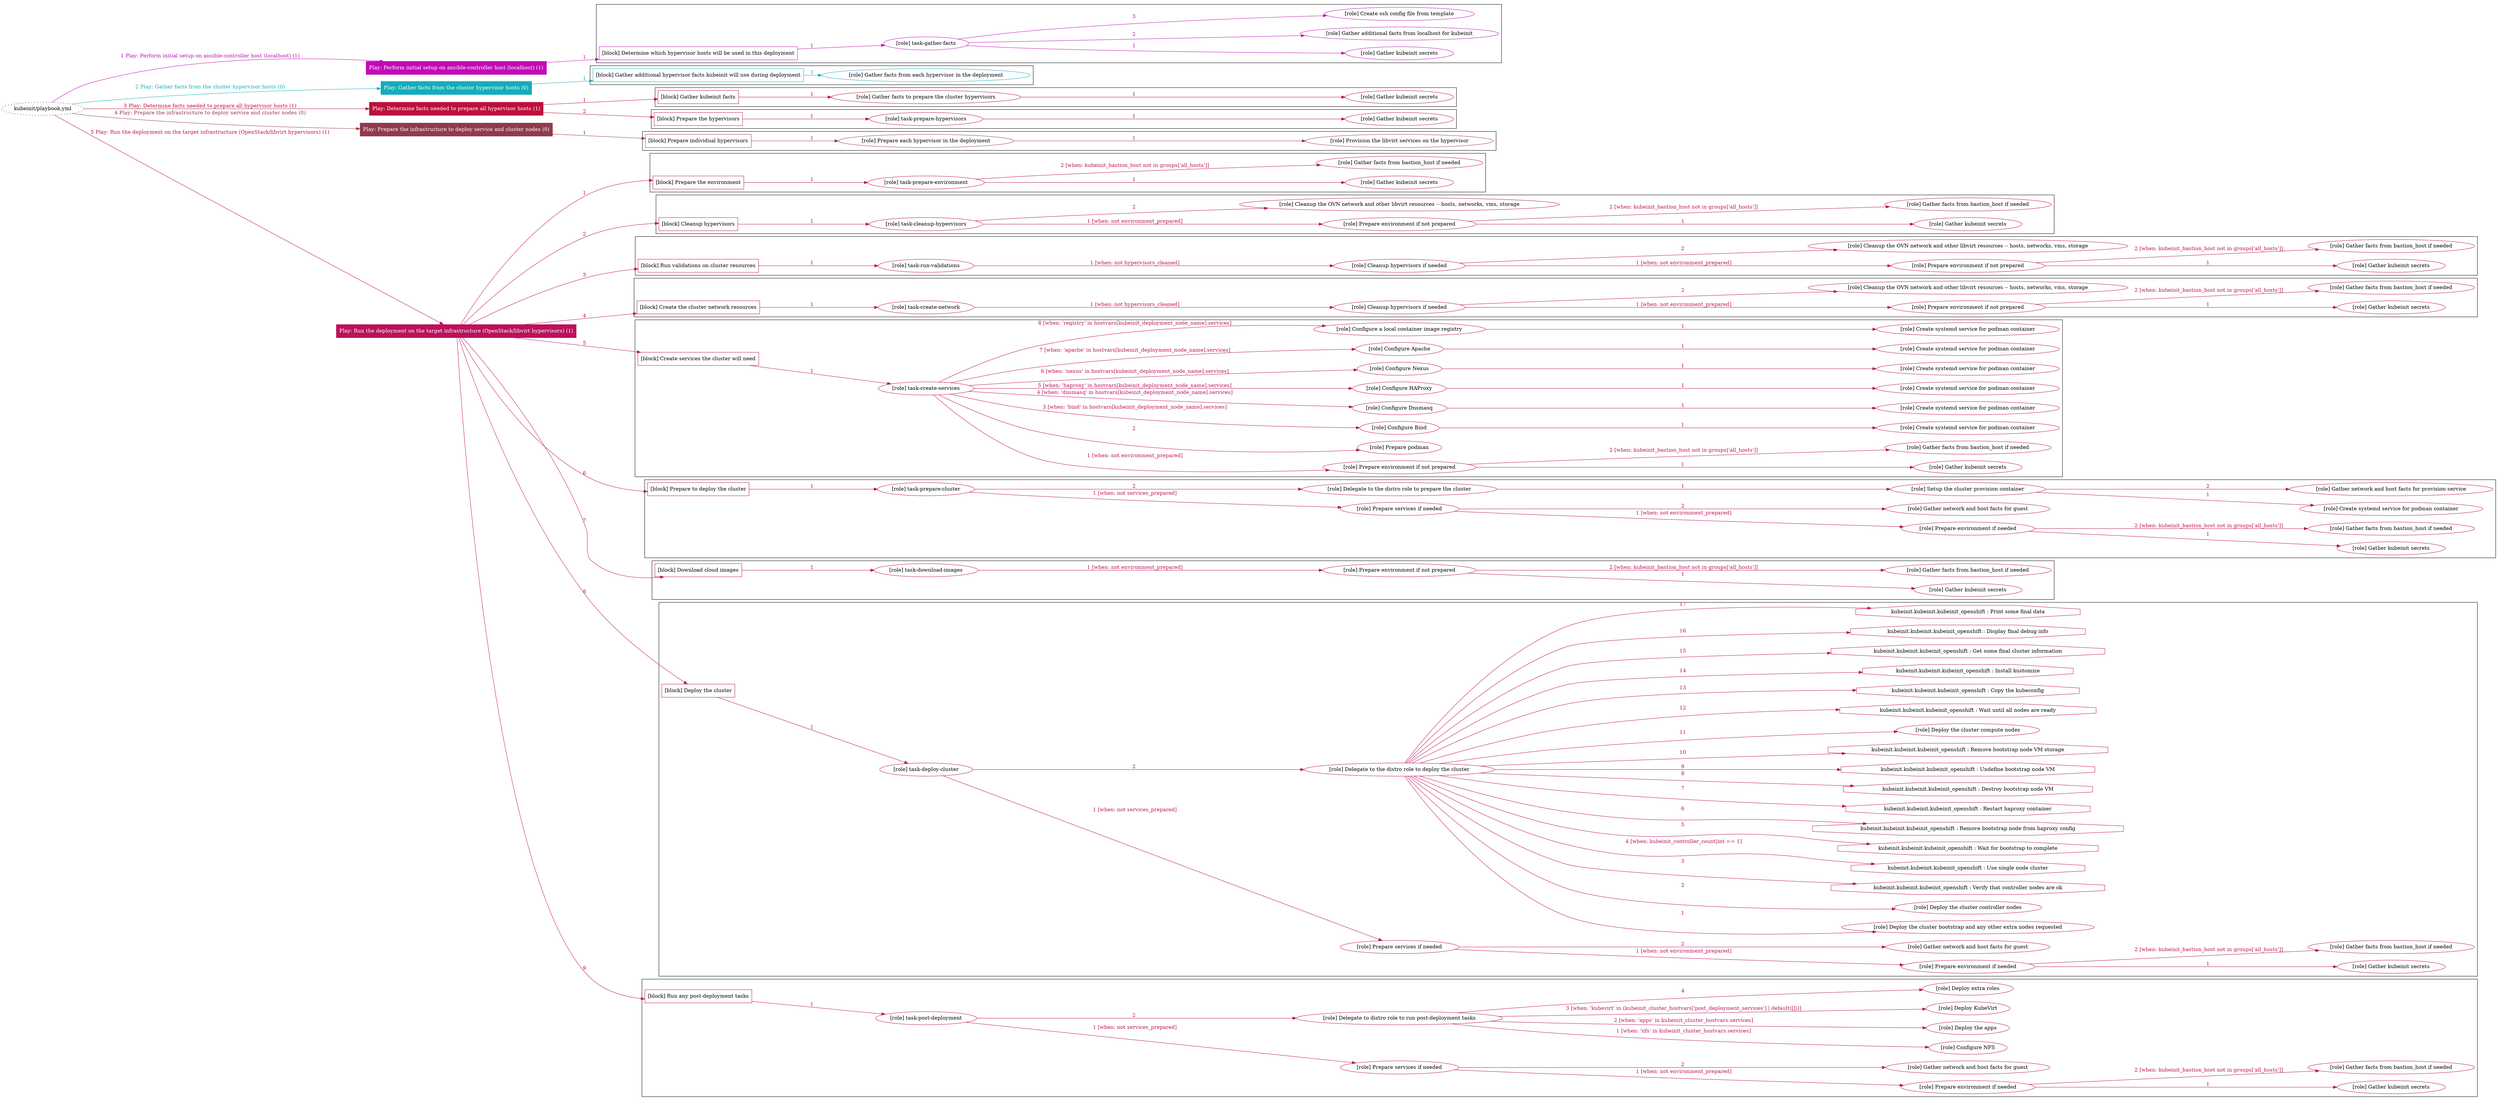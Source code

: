 digraph {
	graph [concentrate=true ordering=in rankdir=LR ratio=fill]
	edge [esep=5 sep=10]
	"kubeinit/playbook.yml" [URL="/home/runner/work/kubeinit/kubeinit/kubeinit/playbook.yml" id=playbook_f74e2af1 style=dotted]
	"kubeinit/playbook.yml" -> play_caf77958 [label="1 Play: Perform initial setup on ansible-controller host (localhost) (1)" color="#c20ab7" fontcolor="#c20ab7" id=edge_play_caf77958 labeltooltip="1 Play: Perform initial setup on ansible-controller host (localhost) (1)" tooltip="1 Play: Perform initial setup on ansible-controller host (localhost) (1)"]
	subgraph "Play: Perform initial setup on ansible-controller host (localhost) (1)" {
		play_caf77958 [label="Play: Perform initial setup on ansible-controller host (localhost) (1)" URL="/home/runner/work/kubeinit/kubeinit/kubeinit/playbook.yml" color="#c20ab7" fontcolor="#ffffff" id=play_caf77958 shape=box style=filled tooltip=localhost]
		play_caf77958 -> block_40012138 [label=1 color="#c20ab7" fontcolor="#c20ab7" id=edge_block_40012138 labeltooltip=1 tooltip=1]
		subgraph cluster_block_40012138 {
			block_40012138 [label="[block] Determine which hypervisor hosts will be used in this deployment" URL="/home/runner/work/kubeinit/kubeinit/kubeinit/playbook.yml" color="#c20ab7" id=block_40012138 labeltooltip="Determine which hypervisor hosts will be used in this deployment" shape=box tooltip="Determine which hypervisor hosts will be used in this deployment"]
			block_40012138 -> role_997f6366 [label="1 " color="#c20ab7" fontcolor="#c20ab7" id=edge_role_997f6366 labeltooltip="1 " tooltip="1 "]
			subgraph "task-gather-facts" {
				role_997f6366 [label="[role] task-gather-facts" URL="/home/runner/work/kubeinit/kubeinit/kubeinit/playbook.yml" color="#c20ab7" id=role_997f6366 tooltip="task-gather-facts"]
				role_997f6366 -> role_e7d6392c [label="1 " color="#c20ab7" fontcolor="#c20ab7" id=edge_role_e7d6392c labeltooltip="1 " tooltip="1 "]
				subgraph "Gather kubeinit secrets" {
					role_e7d6392c [label="[role] Gather kubeinit secrets" URL="/home/runner/.ansible/collections/ansible_collections/kubeinit/kubeinit/roles/kubeinit_prepare/tasks/build_hypervisors_group.yml" color="#c20ab7" id=role_e7d6392c tooltip="Gather kubeinit secrets"]
				}
				role_997f6366 -> role_8014692e [label="2 " color="#c20ab7" fontcolor="#c20ab7" id=edge_role_8014692e labeltooltip="2 " tooltip="2 "]
				subgraph "Gather additional facts from localhost for kubeinit" {
					role_8014692e [label="[role] Gather additional facts from localhost for kubeinit" URL="/home/runner/.ansible/collections/ansible_collections/kubeinit/kubeinit/roles/kubeinit_prepare/tasks/build_hypervisors_group.yml" color="#c20ab7" id=role_8014692e tooltip="Gather additional facts from localhost for kubeinit"]
				}
				role_997f6366 -> role_e0865210 [label="3 " color="#c20ab7" fontcolor="#c20ab7" id=edge_role_e0865210 labeltooltip="3 " tooltip="3 "]
				subgraph "Create ssh config file from template" {
					role_e0865210 [label="[role] Create ssh config file from template" URL="/home/runner/.ansible/collections/ansible_collections/kubeinit/kubeinit/roles/kubeinit_prepare/tasks/build_hypervisors_group.yml" color="#c20ab7" id=role_e0865210 tooltip="Create ssh config file from template"]
				}
			}
		}
	}
	"kubeinit/playbook.yml" -> play_f7cc32cd [label="2 Play: Gather facts from the cluster hypervisor hosts (0)" color="#13adb9" fontcolor="#13adb9" id=edge_play_f7cc32cd labeltooltip="2 Play: Gather facts from the cluster hypervisor hosts (0)" tooltip="2 Play: Gather facts from the cluster hypervisor hosts (0)"]
	subgraph "Play: Gather facts from the cluster hypervisor hosts (0)" {
		play_f7cc32cd [label="Play: Gather facts from the cluster hypervisor hosts (0)" URL="/home/runner/work/kubeinit/kubeinit/kubeinit/playbook.yml" color="#13adb9" fontcolor="#ffffff" id=play_f7cc32cd shape=box style=filled tooltip="Play: Gather facts from the cluster hypervisor hosts (0)"]
		play_f7cc32cd -> block_26b35894 [label=1 color="#13adb9" fontcolor="#13adb9" id=edge_block_26b35894 labeltooltip=1 tooltip=1]
		subgraph cluster_block_26b35894 {
			block_26b35894 [label="[block] Gather additional hypervisor facts kubeinit will use during deployment" URL="/home/runner/work/kubeinit/kubeinit/kubeinit/playbook.yml" color="#13adb9" id=block_26b35894 labeltooltip="Gather additional hypervisor facts kubeinit will use during deployment" shape=box tooltip="Gather additional hypervisor facts kubeinit will use during deployment"]
			block_26b35894 -> role_20c9f393 [label="1 " color="#13adb9" fontcolor="#13adb9" id=edge_role_20c9f393 labeltooltip="1 " tooltip="1 "]
			subgraph "Gather facts from each hypervisor in the deployment" {
				role_20c9f393 [label="[role] Gather facts from each hypervisor in the deployment" URL="/home/runner/work/kubeinit/kubeinit/kubeinit/playbook.yml" color="#13adb9" id=role_20c9f393 tooltip="Gather facts from each hypervisor in the deployment"]
			}
		}
	}
	"kubeinit/playbook.yml" -> play_ad697138 [label="3 Play: Determine facts needed to prepare all hypervisor hosts (1)" color="#bc103d" fontcolor="#bc103d" id=edge_play_ad697138 labeltooltip="3 Play: Determine facts needed to prepare all hypervisor hosts (1)" tooltip="3 Play: Determine facts needed to prepare all hypervisor hosts (1)"]
	subgraph "Play: Determine facts needed to prepare all hypervisor hosts (1)" {
		play_ad697138 [label="Play: Determine facts needed to prepare all hypervisor hosts (1)" URL="/home/runner/work/kubeinit/kubeinit/kubeinit/playbook.yml" color="#bc103d" fontcolor="#ffffff" id=play_ad697138 shape=box style=filled tooltip=localhost]
		play_ad697138 -> block_2bb6a1e3 [label=1 color="#bc103d" fontcolor="#bc103d" id=edge_block_2bb6a1e3 labeltooltip=1 tooltip=1]
		subgraph cluster_block_2bb6a1e3 {
			block_2bb6a1e3 [label="[block] Gather kubeinit facts" URL="/home/runner/work/kubeinit/kubeinit/kubeinit/playbook.yml" color="#bc103d" id=block_2bb6a1e3 labeltooltip="Gather kubeinit facts" shape=box tooltip="Gather kubeinit facts"]
			block_2bb6a1e3 -> role_65634fb3 [label="1 " color="#bc103d" fontcolor="#bc103d" id=edge_role_65634fb3 labeltooltip="1 " tooltip="1 "]
			subgraph "Gather facts to prepare the cluster hypervisors" {
				role_65634fb3 [label="[role] Gather facts to prepare the cluster hypervisors" URL="/home/runner/work/kubeinit/kubeinit/kubeinit/playbook.yml" color="#bc103d" id=role_65634fb3 tooltip="Gather facts to prepare the cluster hypervisors"]
				role_65634fb3 -> role_b7cd20a6 [label="1 " color="#bc103d" fontcolor="#bc103d" id=edge_role_b7cd20a6 labeltooltip="1 " tooltip="1 "]
				subgraph "Gather kubeinit secrets" {
					role_b7cd20a6 [label="[role] Gather kubeinit secrets" URL="/home/runner/.ansible/collections/ansible_collections/kubeinit/kubeinit/roles/kubeinit_prepare/tasks/gather_kubeinit_facts.yml" color="#bc103d" id=role_b7cd20a6 tooltip="Gather kubeinit secrets"]
				}
			}
		}
		play_ad697138 -> block_52fb1728 [label=2 color="#bc103d" fontcolor="#bc103d" id=edge_block_52fb1728 labeltooltip=2 tooltip=2]
		subgraph cluster_block_52fb1728 {
			block_52fb1728 [label="[block] Prepare the hypervisors" URL="/home/runner/work/kubeinit/kubeinit/kubeinit/playbook.yml" color="#bc103d" id=block_52fb1728 labeltooltip="Prepare the hypervisors" shape=box tooltip="Prepare the hypervisors"]
			block_52fb1728 -> role_68368605 [label="1 " color="#bc103d" fontcolor="#bc103d" id=edge_role_68368605 labeltooltip="1 " tooltip="1 "]
			subgraph "task-prepare-hypervisors" {
				role_68368605 [label="[role] task-prepare-hypervisors" URL="/home/runner/work/kubeinit/kubeinit/kubeinit/playbook.yml" color="#bc103d" id=role_68368605 tooltip="task-prepare-hypervisors"]
				role_68368605 -> role_1a1f6c78 [label="1 " color="#bc103d" fontcolor="#bc103d" id=edge_role_1a1f6c78 labeltooltip="1 " tooltip="1 "]
				subgraph "Gather kubeinit secrets" {
					role_1a1f6c78 [label="[role] Gather kubeinit secrets" URL="/home/runner/.ansible/collections/ansible_collections/kubeinit/kubeinit/roles/kubeinit_prepare/tasks/gather_kubeinit_facts.yml" color="#bc103d" id=role_1a1f6c78 tooltip="Gather kubeinit secrets"]
				}
			}
		}
	}
	"kubeinit/playbook.yml" -> play_7d5f7df9 [label="4 Play: Prepare the infrastructure to deploy service and cluster nodes (0)" color="#923a4d" fontcolor="#923a4d" id=edge_play_7d5f7df9 labeltooltip="4 Play: Prepare the infrastructure to deploy service and cluster nodes (0)" tooltip="4 Play: Prepare the infrastructure to deploy service and cluster nodes (0)"]
	subgraph "Play: Prepare the infrastructure to deploy service and cluster nodes (0)" {
		play_7d5f7df9 [label="Play: Prepare the infrastructure to deploy service and cluster nodes (0)" URL="/home/runner/work/kubeinit/kubeinit/kubeinit/playbook.yml" color="#923a4d" fontcolor="#ffffff" id=play_7d5f7df9 shape=box style=filled tooltip="Play: Prepare the infrastructure to deploy service and cluster nodes (0)"]
		play_7d5f7df9 -> block_da770f71 [label=1 color="#923a4d" fontcolor="#923a4d" id=edge_block_da770f71 labeltooltip=1 tooltip=1]
		subgraph cluster_block_da770f71 {
			block_da770f71 [label="[block] Prepare individual hypervisors" URL="/home/runner/work/kubeinit/kubeinit/kubeinit/playbook.yml" color="#923a4d" id=block_da770f71 labeltooltip="Prepare individual hypervisors" shape=box tooltip="Prepare individual hypervisors"]
			block_da770f71 -> role_55db7b6a [label="1 " color="#923a4d" fontcolor="#923a4d" id=edge_role_55db7b6a labeltooltip="1 " tooltip="1 "]
			subgraph "Prepare each hypervisor in the deployment" {
				role_55db7b6a [label="[role] Prepare each hypervisor in the deployment" URL="/home/runner/work/kubeinit/kubeinit/kubeinit/playbook.yml" color="#923a4d" id=role_55db7b6a tooltip="Prepare each hypervisor in the deployment"]
				role_55db7b6a -> role_7575092c [label="1 " color="#923a4d" fontcolor="#923a4d" id=edge_role_7575092c labeltooltip="1 " tooltip="1 "]
				subgraph "Provision the libvirt services on the hypervisor" {
					role_7575092c [label="[role] Provision the libvirt services on the hypervisor" URL="/home/runner/.ansible/collections/ansible_collections/kubeinit/kubeinit/roles/kubeinit_prepare/tasks/prepare_hypervisor.yml" color="#923a4d" id=role_7575092c tooltip="Provision the libvirt services on the hypervisor"]
				}
			}
		}
	}
	"kubeinit/playbook.yml" -> play_b7abfa02 [label="5 Play: Run the deployment on the target infrastructure (OpenStack/libvirt hypervisors) (1)" color="#bb115b" fontcolor="#bb115b" id=edge_play_b7abfa02 labeltooltip="5 Play: Run the deployment on the target infrastructure (OpenStack/libvirt hypervisors) (1)" tooltip="5 Play: Run the deployment on the target infrastructure (OpenStack/libvirt hypervisors) (1)"]
	subgraph "Play: Run the deployment on the target infrastructure (OpenStack/libvirt hypervisors) (1)" {
		play_b7abfa02 [label="Play: Run the deployment on the target infrastructure (OpenStack/libvirt hypervisors) (1)" URL="/home/runner/work/kubeinit/kubeinit/kubeinit/playbook.yml" color="#bb115b" fontcolor="#ffffff" id=play_b7abfa02 shape=box style=filled tooltip=localhost]
		play_b7abfa02 -> block_e3335379 [label=1 color="#bb115b" fontcolor="#bb115b" id=edge_block_e3335379 labeltooltip=1 tooltip=1]
		subgraph cluster_block_e3335379 {
			block_e3335379 [label="[block] Prepare the environment" URL="/home/runner/work/kubeinit/kubeinit/kubeinit/playbook.yml" color="#bb115b" id=block_e3335379 labeltooltip="Prepare the environment" shape=box tooltip="Prepare the environment"]
			block_e3335379 -> role_b22c46a4 [label="1 " color="#bb115b" fontcolor="#bb115b" id=edge_role_b22c46a4 labeltooltip="1 " tooltip="1 "]
			subgraph "task-prepare-environment" {
				role_b22c46a4 [label="[role] task-prepare-environment" URL="/home/runner/work/kubeinit/kubeinit/kubeinit/playbook.yml" color="#bb115b" id=role_b22c46a4 tooltip="task-prepare-environment"]
				role_b22c46a4 -> role_70fdf73e [label="1 " color="#bb115b" fontcolor="#bb115b" id=edge_role_70fdf73e labeltooltip="1 " tooltip="1 "]
				subgraph "Gather kubeinit secrets" {
					role_70fdf73e [label="[role] Gather kubeinit secrets" URL="/home/runner/.ansible/collections/ansible_collections/kubeinit/kubeinit/roles/kubeinit_prepare/tasks/gather_kubeinit_facts.yml" color="#bb115b" id=role_70fdf73e tooltip="Gather kubeinit secrets"]
				}
				role_b22c46a4 -> role_29baacef [label="2 [when: kubeinit_bastion_host not in groups['all_hosts']]" color="#bb115b" fontcolor="#bb115b" id=edge_role_29baacef labeltooltip="2 [when: kubeinit_bastion_host not in groups['all_hosts']]" tooltip="2 [when: kubeinit_bastion_host not in groups['all_hosts']]"]
				subgraph "Gather facts from bastion_host if needed" {
					role_29baacef [label="[role] Gather facts from bastion_host if needed" URL="/home/runner/.ansible/collections/ansible_collections/kubeinit/kubeinit/roles/kubeinit_prepare/tasks/main.yml" color="#bb115b" id=role_29baacef tooltip="Gather facts from bastion_host if needed"]
				}
			}
		}
		play_b7abfa02 -> block_099606f0 [label=2 color="#bb115b" fontcolor="#bb115b" id=edge_block_099606f0 labeltooltip=2 tooltip=2]
		subgraph cluster_block_099606f0 {
			block_099606f0 [label="[block] Cleanup hypervisors" URL="/home/runner/work/kubeinit/kubeinit/kubeinit/playbook.yml" color="#bb115b" id=block_099606f0 labeltooltip="Cleanup hypervisors" shape=box tooltip="Cleanup hypervisors"]
			block_099606f0 -> role_b06bf3a9 [label="1 " color="#bb115b" fontcolor="#bb115b" id=edge_role_b06bf3a9 labeltooltip="1 " tooltip="1 "]
			subgraph "task-cleanup-hypervisors" {
				role_b06bf3a9 [label="[role] task-cleanup-hypervisors" URL="/home/runner/work/kubeinit/kubeinit/kubeinit/playbook.yml" color="#bb115b" id=role_b06bf3a9 tooltip="task-cleanup-hypervisors"]
				role_b06bf3a9 -> role_6d05e0ac [label="1 [when: not environment_prepared]" color="#bb115b" fontcolor="#bb115b" id=edge_role_6d05e0ac labeltooltip="1 [when: not environment_prepared]" tooltip="1 [when: not environment_prepared]"]
				subgraph "Prepare environment if not prepared" {
					role_6d05e0ac [label="[role] Prepare environment if not prepared" URL="/home/runner/.ansible/collections/ansible_collections/kubeinit/kubeinit/roles/kubeinit_libvirt/tasks/cleanup_hypervisors.yml" color="#bb115b" id=role_6d05e0ac tooltip="Prepare environment if not prepared"]
					role_6d05e0ac -> role_13186ee7 [label="1 " color="#bb115b" fontcolor="#bb115b" id=edge_role_13186ee7 labeltooltip="1 " tooltip="1 "]
					subgraph "Gather kubeinit secrets" {
						role_13186ee7 [label="[role] Gather kubeinit secrets" URL="/home/runner/.ansible/collections/ansible_collections/kubeinit/kubeinit/roles/kubeinit_prepare/tasks/gather_kubeinit_facts.yml" color="#bb115b" id=role_13186ee7 tooltip="Gather kubeinit secrets"]
					}
					role_6d05e0ac -> role_3dbd01c3 [label="2 [when: kubeinit_bastion_host not in groups['all_hosts']]" color="#bb115b" fontcolor="#bb115b" id=edge_role_3dbd01c3 labeltooltip="2 [when: kubeinit_bastion_host not in groups['all_hosts']]" tooltip="2 [when: kubeinit_bastion_host not in groups['all_hosts']]"]
					subgraph "Gather facts from bastion_host if needed" {
						role_3dbd01c3 [label="[role] Gather facts from bastion_host if needed" URL="/home/runner/.ansible/collections/ansible_collections/kubeinit/kubeinit/roles/kubeinit_prepare/tasks/main.yml" color="#bb115b" id=role_3dbd01c3 tooltip="Gather facts from bastion_host if needed"]
					}
				}
				role_b06bf3a9 -> role_fbfb628e [label="2 " color="#bb115b" fontcolor="#bb115b" id=edge_role_fbfb628e labeltooltip="2 " tooltip="2 "]
				subgraph "Cleanup the OVN network and other libvirt resources -- hosts, networks, vms, storage" {
					role_fbfb628e [label="[role] Cleanup the OVN network and other libvirt resources -- hosts, networks, vms, storage" URL="/home/runner/.ansible/collections/ansible_collections/kubeinit/kubeinit/roles/kubeinit_libvirt/tasks/cleanup_hypervisors.yml" color="#bb115b" id=role_fbfb628e tooltip="Cleanup the OVN network and other libvirt resources -- hosts, networks, vms, storage"]
				}
			}
		}
		play_b7abfa02 -> block_50936bd5 [label=3 color="#bb115b" fontcolor="#bb115b" id=edge_block_50936bd5 labeltooltip=3 tooltip=3]
		subgraph cluster_block_50936bd5 {
			block_50936bd5 [label="[block] Run validations on cluster resources" URL="/home/runner/work/kubeinit/kubeinit/kubeinit/playbook.yml" color="#bb115b" id=block_50936bd5 labeltooltip="Run validations on cluster resources" shape=box tooltip="Run validations on cluster resources"]
			block_50936bd5 -> role_d54c2283 [label="1 " color="#bb115b" fontcolor="#bb115b" id=edge_role_d54c2283 labeltooltip="1 " tooltip="1 "]
			subgraph "task-run-validations" {
				role_d54c2283 [label="[role] task-run-validations" URL="/home/runner/work/kubeinit/kubeinit/kubeinit/playbook.yml" color="#bb115b" id=role_d54c2283 tooltip="task-run-validations"]
				role_d54c2283 -> role_6245acd4 [label="1 [when: not hypervisors_cleaned]" color="#bb115b" fontcolor="#bb115b" id=edge_role_6245acd4 labeltooltip="1 [when: not hypervisors_cleaned]" tooltip="1 [when: not hypervisors_cleaned]"]
				subgraph "Cleanup hypervisors if needed" {
					role_6245acd4 [label="[role] Cleanup hypervisors if needed" URL="/home/runner/.ansible/collections/ansible_collections/kubeinit/kubeinit/roles/kubeinit_validations/tasks/main.yml" color="#bb115b" id=role_6245acd4 tooltip="Cleanup hypervisors if needed"]
					role_6245acd4 -> role_7202c505 [label="1 [when: not environment_prepared]" color="#bb115b" fontcolor="#bb115b" id=edge_role_7202c505 labeltooltip="1 [when: not environment_prepared]" tooltip="1 [when: not environment_prepared]"]
					subgraph "Prepare environment if not prepared" {
						role_7202c505 [label="[role] Prepare environment if not prepared" URL="/home/runner/.ansible/collections/ansible_collections/kubeinit/kubeinit/roles/kubeinit_libvirt/tasks/cleanup_hypervisors.yml" color="#bb115b" id=role_7202c505 tooltip="Prepare environment if not prepared"]
						role_7202c505 -> role_44cc631a [label="1 " color="#bb115b" fontcolor="#bb115b" id=edge_role_44cc631a labeltooltip="1 " tooltip="1 "]
						subgraph "Gather kubeinit secrets" {
							role_44cc631a [label="[role] Gather kubeinit secrets" URL="/home/runner/.ansible/collections/ansible_collections/kubeinit/kubeinit/roles/kubeinit_prepare/tasks/gather_kubeinit_facts.yml" color="#bb115b" id=role_44cc631a tooltip="Gather kubeinit secrets"]
						}
						role_7202c505 -> role_f40405dc [label="2 [when: kubeinit_bastion_host not in groups['all_hosts']]" color="#bb115b" fontcolor="#bb115b" id=edge_role_f40405dc labeltooltip="2 [when: kubeinit_bastion_host not in groups['all_hosts']]" tooltip="2 [when: kubeinit_bastion_host not in groups['all_hosts']]"]
						subgraph "Gather facts from bastion_host if needed" {
							role_f40405dc [label="[role] Gather facts from bastion_host if needed" URL="/home/runner/.ansible/collections/ansible_collections/kubeinit/kubeinit/roles/kubeinit_prepare/tasks/main.yml" color="#bb115b" id=role_f40405dc tooltip="Gather facts from bastion_host if needed"]
						}
					}
					role_6245acd4 -> role_0e0c379f [label="2 " color="#bb115b" fontcolor="#bb115b" id=edge_role_0e0c379f labeltooltip="2 " tooltip="2 "]
					subgraph "Cleanup the OVN network and other libvirt resources -- hosts, networks, vms, storage" {
						role_0e0c379f [label="[role] Cleanup the OVN network and other libvirt resources -- hosts, networks, vms, storage" URL="/home/runner/.ansible/collections/ansible_collections/kubeinit/kubeinit/roles/kubeinit_libvirt/tasks/cleanup_hypervisors.yml" color="#bb115b" id=role_0e0c379f tooltip="Cleanup the OVN network and other libvirt resources -- hosts, networks, vms, storage"]
					}
				}
			}
		}
		play_b7abfa02 -> block_6604f8d3 [label=4 color="#bb115b" fontcolor="#bb115b" id=edge_block_6604f8d3 labeltooltip=4 tooltip=4]
		subgraph cluster_block_6604f8d3 {
			block_6604f8d3 [label="[block] Create the cluster network resources" URL="/home/runner/work/kubeinit/kubeinit/kubeinit/playbook.yml" color="#bb115b" id=block_6604f8d3 labeltooltip="Create the cluster network resources" shape=box tooltip="Create the cluster network resources"]
			block_6604f8d3 -> role_c87028b7 [label="1 " color="#bb115b" fontcolor="#bb115b" id=edge_role_c87028b7 labeltooltip="1 " tooltip="1 "]
			subgraph "task-create-network" {
				role_c87028b7 [label="[role] task-create-network" URL="/home/runner/work/kubeinit/kubeinit/kubeinit/playbook.yml" color="#bb115b" id=role_c87028b7 tooltip="task-create-network"]
				role_c87028b7 -> role_d3c4b185 [label="1 [when: not hypervisors_cleaned]" color="#bb115b" fontcolor="#bb115b" id=edge_role_d3c4b185 labeltooltip="1 [when: not hypervisors_cleaned]" tooltip="1 [when: not hypervisors_cleaned]"]
				subgraph "Cleanup hypervisors if needed" {
					role_d3c4b185 [label="[role] Cleanup hypervisors if needed" URL="/home/runner/.ansible/collections/ansible_collections/kubeinit/kubeinit/roles/kubeinit_libvirt/tasks/create_network.yml" color="#bb115b" id=role_d3c4b185 tooltip="Cleanup hypervisors if needed"]
					role_d3c4b185 -> role_3590d72d [label="1 [when: not environment_prepared]" color="#bb115b" fontcolor="#bb115b" id=edge_role_3590d72d labeltooltip="1 [when: not environment_prepared]" tooltip="1 [when: not environment_prepared]"]
					subgraph "Prepare environment if not prepared" {
						role_3590d72d [label="[role] Prepare environment if not prepared" URL="/home/runner/.ansible/collections/ansible_collections/kubeinit/kubeinit/roles/kubeinit_libvirt/tasks/cleanup_hypervisors.yml" color="#bb115b" id=role_3590d72d tooltip="Prepare environment if not prepared"]
						role_3590d72d -> role_aafb9894 [label="1 " color="#bb115b" fontcolor="#bb115b" id=edge_role_aafb9894 labeltooltip="1 " tooltip="1 "]
						subgraph "Gather kubeinit secrets" {
							role_aafb9894 [label="[role] Gather kubeinit secrets" URL="/home/runner/.ansible/collections/ansible_collections/kubeinit/kubeinit/roles/kubeinit_prepare/tasks/gather_kubeinit_facts.yml" color="#bb115b" id=role_aafb9894 tooltip="Gather kubeinit secrets"]
						}
						role_3590d72d -> role_1c9dd18b [label="2 [when: kubeinit_bastion_host not in groups['all_hosts']]" color="#bb115b" fontcolor="#bb115b" id=edge_role_1c9dd18b labeltooltip="2 [when: kubeinit_bastion_host not in groups['all_hosts']]" tooltip="2 [when: kubeinit_bastion_host not in groups['all_hosts']]"]
						subgraph "Gather facts from bastion_host if needed" {
							role_1c9dd18b [label="[role] Gather facts from bastion_host if needed" URL="/home/runner/.ansible/collections/ansible_collections/kubeinit/kubeinit/roles/kubeinit_prepare/tasks/main.yml" color="#bb115b" id=role_1c9dd18b tooltip="Gather facts from bastion_host if needed"]
						}
					}
					role_d3c4b185 -> role_1dcc9d7d [label="2 " color="#bb115b" fontcolor="#bb115b" id=edge_role_1dcc9d7d labeltooltip="2 " tooltip="2 "]
					subgraph "Cleanup the OVN network and other libvirt resources -- hosts, networks, vms, storage" {
						role_1dcc9d7d [label="[role] Cleanup the OVN network and other libvirt resources -- hosts, networks, vms, storage" URL="/home/runner/.ansible/collections/ansible_collections/kubeinit/kubeinit/roles/kubeinit_libvirt/tasks/cleanup_hypervisors.yml" color="#bb115b" id=role_1dcc9d7d tooltip="Cleanup the OVN network and other libvirt resources -- hosts, networks, vms, storage"]
					}
				}
			}
		}
		play_b7abfa02 -> block_6b674053 [label=5 color="#bb115b" fontcolor="#bb115b" id=edge_block_6b674053 labeltooltip=5 tooltip=5]
		subgraph cluster_block_6b674053 {
			block_6b674053 [label="[block] Create services the cluster will need" URL="/home/runner/work/kubeinit/kubeinit/kubeinit/playbook.yml" color="#bb115b" id=block_6b674053 labeltooltip="Create services the cluster will need" shape=box tooltip="Create services the cluster will need"]
			block_6b674053 -> role_1b4753f0 [label="1 " color="#bb115b" fontcolor="#bb115b" id=edge_role_1b4753f0 labeltooltip="1 " tooltip="1 "]
			subgraph "task-create-services" {
				role_1b4753f0 [label="[role] task-create-services" URL="/home/runner/work/kubeinit/kubeinit/kubeinit/playbook.yml" color="#bb115b" id=role_1b4753f0 tooltip="task-create-services"]
				role_1b4753f0 -> role_dca01da7 [label="1 [when: not environment_prepared]" color="#bb115b" fontcolor="#bb115b" id=edge_role_dca01da7 labeltooltip="1 [when: not environment_prepared]" tooltip="1 [when: not environment_prepared]"]
				subgraph "Prepare environment if not prepared" {
					role_dca01da7 [label="[role] Prepare environment if not prepared" URL="/home/runner/.ansible/collections/ansible_collections/kubeinit/kubeinit/roles/kubeinit_services/tasks/main.yml" color="#bb115b" id=role_dca01da7 tooltip="Prepare environment if not prepared"]
					role_dca01da7 -> role_3b2dd82d [label="1 " color="#bb115b" fontcolor="#bb115b" id=edge_role_3b2dd82d labeltooltip="1 " tooltip="1 "]
					subgraph "Gather kubeinit secrets" {
						role_3b2dd82d [label="[role] Gather kubeinit secrets" URL="/home/runner/.ansible/collections/ansible_collections/kubeinit/kubeinit/roles/kubeinit_prepare/tasks/gather_kubeinit_facts.yml" color="#bb115b" id=role_3b2dd82d tooltip="Gather kubeinit secrets"]
					}
					role_dca01da7 -> role_2805cee2 [label="2 [when: kubeinit_bastion_host not in groups['all_hosts']]" color="#bb115b" fontcolor="#bb115b" id=edge_role_2805cee2 labeltooltip="2 [when: kubeinit_bastion_host not in groups['all_hosts']]" tooltip="2 [when: kubeinit_bastion_host not in groups['all_hosts']]"]
					subgraph "Gather facts from bastion_host if needed" {
						role_2805cee2 [label="[role] Gather facts from bastion_host if needed" URL="/home/runner/.ansible/collections/ansible_collections/kubeinit/kubeinit/roles/kubeinit_prepare/tasks/main.yml" color="#bb115b" id=role_2805cee2 tooltip="Gather facts from bastion_host if needed"]
					}
				}
				role_1b4753f0 -> role_99f32602 [label="2 " color="#bb115b" fontcolor="#bb115b" id=edge_role_99f32602 labeltooltip="2 " tooltip="2 "]
				subgraph "Prepare podman" {
					role_99f32602 [label="[role] Prepare podman" URL="/home/runner/.ansible/collections/ansible_collections/kubeinit/kubeinit/roles/kubeinit_services/tasks/00_create_service_pod.yml" color="#bb115b" id=role_99f32602 tooltip="Prepare podman"]
				}
				role_1b4753f0 -> role_5a4c01f0 [label="3 [when: 'bind' in hostvars[kubeinit_deployment_node_name].services]" color="#bb115b" fontcolor="#bb115b" id=edge_role_5a4c01f0 labeltooltip="3 [when: 'bind' in hostvars[kubeinit_deployment_node_name].services]" tooltip="3 [when: 'bind' in hostvars[kubeinit_deployment_node_name].services]"]
				subgraph "Configure Bind" {
					role_5a4c01f0 [label="[role] Configure Bind" URL="/home/runner/.ansible/collections/ansible_collections/kubeinit/kubeinit/roles/kubeinit_services/tasks/start_services_containers.yml" color="#bb115b" id=role_5a4c01f0 tooltip="Configure Bind"]
					role_5a4c01f0 -> role_18250542 [label="1 " color="#bb115b" fontcolor="#bb115b" id=edge_role_18250542 labeltooltip="1 " tooltip="1 "]
					subgraph "Create systemd service for podman container" {
						role_18250542 [label="[role] Create systemd service for podman container" URL="/home/runner/.ansible/collections/ansible_collections/kubeinit/kubeinit/roles/kubeinit_bind/tasks/main.yml" color="#bb115b" id=role_18250542 tooltip="Create systemd service for podman container"]
					}
				}
				role_1b4753f0 -> role_d96035de [label="4 [when: 'dnsmasq' in hostvars[kubeinit_deployment_node_name].services]" color="#bb115b" fontcolor="#bb115b" id=edge_role_d96035de labeltooltip="4 [when: 'dnsmasq' in hostvars[kubeinit_deployment_node_name].services]" tooltip="4 [when: 'dnsmasq' in hostvars[kubeinit_deployment_node_name].services]"]
				subgraph "Configure Dnsmasq" {
					role_d96035de [label="[role] Configure Dnsmasq" URL="/home/runner/.ansible/collections/ansible_collections/kubeinit/kubeinit/roles/kubeinit_services/tasks/start_services_containers.yml" color="#bb115b" id=role_d96035de tooltip="Configure Dnsmasq"]
					role_d96035de -> role_eff88548 [label="1 " color="#bb115b" fontcolor="#bb115b" id=edge_role_eff88548 labeltooltip="1 " tooltip="1 "]
					subgraph "Create systemd service for podman container" {
						role_eff88548 [label="[role] Create systemd service for podman container" URL="/home/runner/.ansible/collections/ansible_collections/kubeinit/kubeinit/roles/kubeinit_dnsmasq/tasks/main.yml" color="#bb115b" id=role_eff88548 tooltip="Create systemd service for podman container"]
					}
				}
				role_1b4753f0 -> role_790ac03d [label="5 [when: 'haproxy' in hostvars[kubeinit_deployment_node_name].services]" color="#bb115b" fontcolor="#bb115b" id=edge_role_790ac03d labeltooltip="5 [when: 'haproxy' in hostvars[kubeinit_deployment_node_name].services]" tooltip="5 [when: 'haproxy' in hostvars[kubeinit_deployment_node_name].services]"]
				subgraph "Configure HAProxy" {
					role_790ac03d [label="[role] Configure HAProxy" URL="/home/runner/.ansible/collections/ansible_collections/kubeinit/kubeinit/roles/kubeinit_services/tasks/start_services_containers.yml" color="#bb115b" id=role_790ac03d tooltip="Configure HAProxy"]
					role_790ac03d -> role_59b3e788 [label="1 " color="#bb115b" fontcolor="#bb115b" id=edge_role_59b3e788 labeltooltip="1 " tooltip="1 "]
					subgraph "Create systemd service for podman container" {
						role_59b3e788 [label="[role] Create systemd service for podman container" URL="/home/runner/.ansible/collections/ansible_collections/kubeinit/kubeinit/roles/kubeinit_haproxy/tasks/main.yml" color="#bb115b" id=role_59b3e788 tooltip="Create systemd service for podman container"]
					}
				}
				role_1b4753f0 -> role_009028aa [label="6 [when: 'nexus' in hostvars[kubeinit_deployment_node_name].services]" color="#bb115b" fontcolor="#bb115b" id=edge_role_009028aa labeltooltip="6 [when: 'nexus' in hostvars[kubeinit_deployment_node_name].services]" tooltip="6 [when: 'nexus' in hostvars[kubeinit_deployment_node_name].services]"]
				subgraph "Configure Nexus" {
					role_009028aa [label="[role] Configure Nexus" URL="/home/runner/.ansible/collections/ansible_collections/kubeinit/kubeinit/roles/kubeinit_services/tasks/start_services_containers.yml" color="#bb115b" id=role_009028aa tooltip="Configure Nexus"]
					role_009028aa -> role_5fc8c4e4 [label="1 " color="#bb115b" fontcolor="#bb115b" id=edge_role_5fc8c4e4 labeltooltip="1 " tooltip="1 "]
					subgraph "Create systemd service for podman container" {
						role_5fc8c4e4 [label="[role] Create systemd service for podman container" URL="/home/runner/.ansible/collections/ansible_collections/kubeinit/kubeinit/roles/kubeinit_nexus/tasks/main.yml" color="#bb115b" id=role_5fc8c4e4 tooltip="Create systemd service for podman container"]
					}
				}
				role_1b4753f0 -> role_a2997aad [label="7 [when: 'apache' in hostvars[kubeinit_deployment_node_name].services]" color="#bb115b" fontcolor="#bb115b" id=edge_role_a2997aad labeltooltip="7 [when: 'apache' in hostvars[kubeinit_deployment_node_name].services]" tooltip="7 [when: 'apache' in hostvars[kubeinit_deployment_node_name].services]"]
				subgraph "Configure Apache" {
					role_a2997aad [label="[role] Configure Apache" URL="/home/runner/.ansible/collections/ansible_collections/kubeinit/kubeinit/roles/kubeinit_services/tasks/start_services_containers.yml" color="#bb115b" id=role_a2997aad tooltip="Configure Apache"]
					role_a2997aad -> role_b208afa2 [label="1 " color="#bb115b" fontcolor="#bb115b" id=edge_role_b208afa2 labeltooltip="1 " tooltip="1 "]
					subgraph "Create systemd service for podman container" {
						role_b208afa2 [label="[role] Create systemd service for podman container" URL="/home/runner/.ansible/collections/ansible_collections/kubeinit/kubeinit/roles/kubeinit_apache/tasks/main.yml" color="#bb115b" id=role_b208afa2 tooltip="Create systemd service for podman container"]
					}
				}
				role_1b4753f0 -> role_73e8821d [label="8 [when: 'registry' in hostvars[kubeinit_deployment_node_name].services]" color="#bb115b" fontcolor="#bb115b" id=edge_role_73e8821d labeltooltip="8 [when: 'registry' in hostvars[kubeinit_deployment_node_name].services]" tooltip="8 [when: 'registry' in hostvars[kubeinit_deployment_node_name].services]"]
				subgraph "Configure a local container image registry" {
					role_73e8821d [label="[role] Configure a local container image registry" URL="/home/runner/.ansible/collections/ansible_collections/kubeinit/kubeinit/roles/kubeinit_services/tasks/start_services_containers.yml" color="#bb115b" id=role_73e8821d tooltip="Configure a local container image registry"]
					role_73e8821d -> role_3a2469d6 [label="1 " color="#bb115b" fontcolor="#bb115b" id=edge_role_3a2469d6 labeltooltip="1 " tooltip="1 "]
					subgraph "Create systemd service for podman container" {
						role_3a2469d6 [label="[role] Create systemd service for podman container" URL="/home/runner/.ansible/collections/ansible_collections/kubeinit/kubeinit/roles/kubeinit_registry/tasks/main.yml" color="#bb115b" id=role_3a2469d6 tooltip="Create systemd service for podman container"]
					}
				}
			}
		}
		play_b7abfa02 -> block_03553935 [label=6 color="#bb115b" fontcolor="#bb115b" id=edge_block_03553935 labeltooltip=6 tooltip=6]
		subgraph cluster_block_03553935 {
			block_03553935 [label="[block] Prepare to deploy the cluster" URL="/home/runner/work/kubeinit/kubeinit/kubeinit/playbook.yml" color="#bb115b" id=block_03553935 labeltooltip="Prepare to deploy the cluster" shape=box tooltip="Prepare to deploy the cluster"]
			block_03553935 -> role_12f18541 [label="1 " color="#bb115b" fontcolor="#bb115b" id=edge_role_12f18541 labeltooltip="1 " tooltip="1 "]
			subgraph "task-prepare-cluster" {
				role_12f18541 [label="[role] task-prepare-cluster" URL="/home/runner/work/kubeinit/kubeinit/kubeinit/playbook.yml" color="#bb115b" id=role_12f18541 tooltip="task-prepare-cluster"]
				role_12f18541 -> role_ee57a537 [label="1 [when: not services_prepared]" color="#bb115b" fontcolor="#bb115b" id=edge_role_ee57a537 labeltooltip="1 [when: not services_prepared]" tooltip="1 [when: not services_prepared]"]
				subgraph "Prepare services if needed" {
					role_ee57a537 [label="[role] Prepare services if needed" URL="/home/runner/.ansible/collections/ansible_collections/kubeinit/kubeinit/roles/kubeinit_prepare/tasks/prepare_cluster.yml" color="#bb115b" id=role_ee57a537 tooltip="Prepare services if needed"]
					role_ee57a537 -> role_c34862ff [label="1 [when: not environment_prepared]" color="#bb115b" fontcolor="#bb115b" id=edge_role_c34862ff labeltooltip="1 [when: not environment_prepared]" tooltip="1 [when: not environment_prepared]"]
					subgraph "Prepare environment if needed" {
						role_c34862ff [label="[role] Prepare environment if needed" URL="/home/runner/.ansible/collections/ansible_collections/kubeinit/kubeinit/roles/kubeinit_services/tasks/prepare_services.yml" color="#bb115b" id=role_c34862ff tooltip="Prepare environment if needed"]
						role_c34862ff -> role_f7aed2c6 [label="1 " color="#bb115b" fontcolor="#bb115b" id=edge_role_f7aed2c6 labeltooltip="1 " tooltip="1 "]
						subgraph "Gather kubeinit secrets" {
							role_f7aed2c6 [label="[role] Gather kubeinit secrets" URL="/home/runner/.ansible/collections/ansible_collections/kubeinit/kubeinit/roles/kubeinit_prepare/tasks/gather_kubeinit_facts.yml" color="#bb115b" id=role_f7aed2c6 tooltip="Gather kubeinit secrets"]
						}
						role_c34862ff -> role_9d5925df [label="2 [when: kubeinit_bastion_host not in groups['all_hosts']]" color="#bb115b" fontcolor="#bb115b" id=edge_role_9d5925df labeltooltip="2 [when: kubeinit_bastion_host not in groups['all_hosts']]" tooltip="2 [when: kubeinit_bastion_host not in groups['all_hosts']]"]
						subgraph "Gather facts from bastion_host if needed" {
							role_9d5925df [label="[role] Gather facts from bastion_host if needed" URL="/home/runner/.ansible/collections/ansible_collections/kubeinit/kubeinit/roles/kubeinit_prepare/tasks/main.yml" color="#bb115b" id=role_9d5925df tooltip="Gather facts from bastion_host if needed"]
						}
					}
					role_ee57a537 -> role_c71fabc4 [label="2 " color="#bb115b" fontcolor="#bb115b" id=edge_role_c71fabc4 labeltooltip="2 " tooltip="2 "]
					subgraph "Gather network and host facts for guest" {
						role_c71fabc4 [label="[role] Gather network and host facts for guest" URL="/home/runner/.ansible/collections/ansible_collections/kubeinit/kubeinit/roles/kubeinit_services/tasks/prepare_services.yml" color="#bb115b" id=role_c71fabc4 tooltip="Gather network and host facts for guest"]
					}
				}
				role_12f18541 -> role_1a794a96 [label="2 " color="#bb115b" fontcolor="#bb115b" id=edge_role_1a794a96 labeltooltip="2 " tooltip="2 "]
				subgraph "Delegate to the distro role to prepare the cluster" {
					role_1a794a96 [label="[role] Delegate to the distro role to prepare the cluster" URL="/home/runner/.ansible/collections/ansible_collections/kubeinit/kubeinit/roles/kubeinit_prepare/tasks/prepare_cluster.yml" color="#bb115b" id=role_1a794a96 tooltip="Delegate to the distro role to prepare the cluster"]
					role_1a794a96 -> role_fed323b8 [label="1 " color="#bb115b" fontcolor="#bb115b" id=edge_role_fed323b8 labeltooltip="1 " tooltip="1 "]
					subgraph "Setup the cluster provision container" {
						role_fed323b8 [label="[role] Setup the cluster provision container" URL="/home/runner/.ansible/collections/ansible_collections/kubeinit/kubeinit/roles/kubeinit_openshift/tasks/prepare_cluster.yml" color="#bb115b" id=role_fed323b8 tooltip="Setup the cluster provision container"]
						role_fed323b8 -> role_70f6ea1f [label="1 " color="#bb115b" fontcolor="#bb115b" id=edge_role_70f6ea1f labeltooltip="1 " tooltip="1 "]
						subgraph "Create systemd service for podman container" {
							role_70f6ea1f [label="[role] Create systemd service for podman container" URL="/home/runner/.ansible/collections/ansible_collections/kubeinit/kubeinit/roles/kubeinit_services/tasks/create_provision_container.yml" color="#bb115b" id=role_70f6ea1f tooltip="Create systemd service for podman container"]
						}
						role_fed323b8 -> role_f258289b [label="2 " color="#bb115b" fontcolor="#bb115b" id=edge_role_f258289b labeltooltip="2 " tooltip="2 "]
						subgraph "Gather network and host facts for provision service" {
							role_f258289b [label="[role] Gather network and host facts for provision service" URL="/home/runner/.ansible/collections/ansible_collections/kubeinit/kubeinit/roles/kubeinit_services/tasks/create_provision_container.yml" color="#bb115b" id=role_f258289b tooltip="Gather network and host facts for provision service"]
						}
					}
				}
			}
		}
		play_b7abfa02 -> block_840c4941 [label=7 color="#bb115b" fontcolor="#bb115b" id=edge_block_840c4941 labeltooltip=7 tooltip=7]
		subgraph cluster_block_840c4941 {
			block_840c4941 [label="[block] Download cloud images" URL="/home/runner/work/kubeinit/kubeinit/kubeinit/playbook.yml" color="#bb115b" id=block_840c4941 labeltooltip="Download cloud images" shape=box tooltip="Download cloud images"]
			block_840c4941 -> role_b79101f3 [label="1 " color="#bb115b" fontcolor="#bb115b" id=edge_role_b79101f3 labeltooltip="1 " tooltip="1 "]
			subgraph "task-download-images" {
				role_b79101f3 [label="[role] task-download-images" URL="/home/runner/work/kubeinit/kubeinit/kubeinit/playbook.yml" color="#bb115b" id=role_b79101f3 tooltip="task-download-images"]
				role_b79101f3 -> role_0c8ccb9f [label="1 [when: not environment_prepared]" color="#bb115b" fontcolor="#bb115b" id=edge_role_0c8ccb9f labeltooltip="1 [when: not environment_prepared]" tooltip="1 [when: not environment_prepared]"]
				subgraph "Prepare environment if not prepared" {
					role_0c8ccb9f [label="[role] Prepare environment if not prepared" URL="/home/runner/.ansible/collections/ansible_collections/kubeinit/kubeinit/roles/kubeinit_libvirt/tasks/download_cloud_images.yml" color="#bb115b" id=role_0c8ccb9f tooltip="Prepare environment if not prepared"]
					role_0c8ccb9f -> role_6c7a27e8 [label="1 " color="#bb115b" fontcolor="#bb115b" id=edge_role_6c7a27e8 labeltooltip="1 " tooltip="1 "]
					subgraph "Gather kubeinit secrets" {
						role_6c7a27e8 [label="[role] Gather kubeinit secrets" URL="/home/runner/.ansible/collections/ansible_collections/kubeinit/kubeinit/roles/kubeinit_prepare/tasks/gather_kubeinit_facts.yml" color="#bb115b" id=role_6c7a27e8 tooltip="Gather kubeinit secrets"]
					}
					role_0c8ccb9f -> role_70411759 [label="2 [when: kubeinit_bastion_host not in groups['all_hosts']]" color="#bb115b" fontcolor="#bb115b" id=edge_role_70411759 labeltooltip="2 [when: kubeinit_bastion_host not in groups['all_hosts']]" tooltip="2 [when: kubeinit_bastion_host not in groups['all_hosts']]"]
					subgraph "Gather facts from bastion_host if needed" {
						role_70411759 [label="[role] Gather facts from bastion_host if needed" URL="/home/runner/.ansible/collections/ansible_collections/kubeinit/kubeinit/roles/kubeinit_prepare/tasks/main.yml" color="#bb115b" id=role_70411759 tooltip="Gather facts from bastion_host if needed"]
					}
				}
			}
		}
		play_b7abfa02 -> block_cd6d3d79 [label=8 color="#bb115b" fontcolor="#bb115b" id=edge_block_cd6d3d79 labeltooltip=8 tooltip=8]
		subgraph cluster_block_cd6d3d79 {
			block_cd6d3d79 [label="[block] Deploy the cluster" URL="/home/runner/work/kubeinit/kubeinit/kubeinit/playbook.yml" color="#bb115b" id=block_cd6d3d79 labeltooltip="Deploy the cluster" shape=box tooltip="Deploy the cluster"]
			block_cd6d3d79 -> role_b4668012 [label="1 " color="#bb115b" fontcolor="#bb115b" id=edge_role_b4668012 labeltooltip="1 " tooltip="1 "]
			subgraph "task-deploy-cluster" {
				role_b4668012 [label="[role] task-deploy-cluster" URL="/home/runner/work/kubeinit/kubeinit/kubeinit/playbook.yml" color="#bb115b" id=role_b4668012 tooltip="task-deploy-cluster"]
				role_b4668012 -> role_5f77b3fa [label="1 [when: not services_prepared]" color="#bb115b" fontcolor="#bb115b" id=edge_role_5f77b3fa labeltooltip="1 [when: not services_prepared]" tooltip="1 [when: not services_prepared]"]
				subgraph "Prepare services if needed" {
					role_5f77b3fa [label="[role] Prepare services if needed" URL="/home/runner/.ansible/collections/ansible_collections/kubeinit/kubeinit/roles/kubeinit_prepare/tasks/deploy_cluster.yml" color="#bb115b" id=role_5f77b3fa tooltip="Prepare services if needed"]
					role_5f77b3fa -> role_30d11957 [label="1 [when: not environment_prepared]" color="#bb115b" fontcolor="#bb115b" id=edge_role_30d11957 labeltooltip="1 [when: not environment_prepared]" tooltip="1 [when: not environment_prepared]"]
					subgraph "Prepare environment if needed" {
						role_30d11957 [label="[role] Prepare environment if needed" URL="/home/runner/.ansible/collections/ansible_collections/kubeinit/kubeinit/roles/kubeinit_services/tasks/prepare_services.yml" color="#bb115b" id=role_30d11957 tooltip="Prepare environment if needed"]
						role_30d11957 -> role_1e7b0b27 [label="1 " color="#bb115b" fontcolor="#bb115b" id=edge_role_1e7b0b27 labeltooltip="1 " tooltip="1 "]
						subgraph "Gather kubeinit secrets" {
							role_1e7b0b27 [label="[role] Gather kubeinit secrets" URL="/home/runner/.ansible/collections/ansible_collections/kubeinit/kubeinit/roles/kubeinit_prepare/tasks/gather_kubeinit_facts.yml" color="#bb115b" id=role_1e7b0b27 tooltip="Gather kubeinit secrets"]
						}
						role_30d11957 -> role_576e33f9 [label="2 [when: kubeinit_bastion_host not in groups['all_hosts']]" color="#bb115b" fontcolor="#bb115b" id=edge_role_576e33f9 labeltooltip="2 [when: kubeinit_bastion_host not in groups['all_hosts']]" tooltip="2 [when: kubeinit_bastion_host not in groups['all_hosts']]"]
						subgraph "Gather facts from bastion_host if needed" {
							role_576e33f9 [label="[role] Gather facts from bastion_host if needed" URL="/home/runner/.ansible/collections/ansible_collections/kubeinit/kubeinit/roles/kubeinit_prepare/tasks/main.yml" color="#bb115b" id=role_576e33f9 tooltip="Gather facts from bastion_host if needed"]
						}
					}
					role_5f77b3fa -> role_96b40846 [label="2 " color="#bb115b" fontcolor="#bb115b" id=edge_role_96b40846 labeltooltip="2 " tooltip="2 "]
					subgraph "Gather network and host facts for guest" {
						role_96b40846 [label="[role] Gather network and host facts for guest" URL="/home/runner/.ansible/collections/ansible_collections/kubeinit/kubeinit/roles/kubeinit_services/tasks/prepare_services.yml" color="#bb115b" id=role_96b40846 tooltip="Gather network and host facts for guest"]
					}
				}
				role_b4668012 -> role_fa566ea0 [label="2 " color="#bb115b" fontcolor="#bb115b" id=edge_role_fa566ea0 labeltooltip="2 " tooltip="2 "]
				subgraph "Delegate to the distro role to deploy the cluster" {
					role_fa566ea0 [label="[role] Delegate to the distro role to deploy the cluster" URL="/home/runner/.ansible/collections/ansible_collections/kubeinit/kubeinit/roles/kubeinit_prepare/tasks/deploy_cluster.yml" color="#bb115b" id=role_fa566ea0 tooltip="Delegate to the distro role to deploy the cluster"]
					role_fa566ea0 -> role_90eb3e22 [label="1 " color="#bb115b" fontcolor="#bb115b" id=edge_role_90eb3e22 labeltooltip="1 " tooltip="1 "]
					subgraph "Deploy the cluster bootstrap and any other extra nodes requested" {
						role_90eb3e22 [label="[role] Deploy the cluster bootstrap and any other extra nodes requested" URL="/home/runner/.ansible/collections/ansible_collections/kubeinit/kubeinit/roles/kubeinit_openshift/tasks/main.yml" color="#bb115b" id=role_90eb3e22 tooltip="Deploy the cluster bootstrap and any other extra nodes requested"]
					}
					role_fa566ea0 -> role_85264284 [label="2 " color="#bb115b" fontcolor="#bb115b" id=edge_role_85264284 labeltooltip="2 " tooltip="2 "]
					subgraph "Deploy the cluster controller nodes" {
						role_85264284 [label="[role] Deploy the cluster controller nodes" URL="/home/runner/.ansible/collections/ansible_collections/kubeinit/kubeinit/roles/kubeinit_openshift/tasks/main.yml" color="#bb115b" id=role_85264284 tooltip="Deploy the cluster controller nodes"]
					}
					task_c225af5d [label="kubeinit.kubeinit.kubeinit_openshift : Verify that controller nodes are ok" URL="/home/runner/.ansible/collections/ansible_collections/kubeinit/kubeinit/roles/kubeinit_openshift/tasks/main.yml" color="#bb115b" id=task_c225af5d shape=octagon tooltip="kubeinit.kubeinit.kubeinit_openshift : Verify that controller nodes are ok"]
					role_fa566ea0 -> task_c225af5d [label="3 " color="#bb115b" fontcolor="#bb115b" id=edge_task_c225af5d labeltooltip="3 " tooltip="3 "]
					task_0dcc457b [label="kubeinit.kubeinit.kubeinit_openshift : Use single node cluster" URL="/home/runner/.ansible/collections/ansible_collections/kubeinit/kubeinit/roles/kubeinit_openshift/tasks/main.yml" color="#bb115b" id=task_0dcc457b shape=octagon tooltip="kubeinit.kubeinit.kubeinit_openshift : Use single node cluster"]
					role_fa566ea0 -> task_0dcc457b [label="4 [when: kubeinit_controller_count|int == 1]" color="#bb115b" fontcolor="#bb115b" id=edge_task_0dcc457b labeltooltip="4 [when: kubeinit_controller_count|int == 1]" tooltip="4 [when: kubeinit_controller_count|int == 1]"]
					task_6200a180 [label="kubeinit.kubeinit.kubeinit_openshift : Wait for bootstrap to complete" URL="/home/runner/.ansible/collections/ansible_collections/kubeinit/kubeinit/roles/kubeinit_openshift/tasks/main.yml" color="#bb115b" id=task_6200a180 shape=octagon tooltip="kubeinit.kubeinit.kubeinit_openshift : Wait for bootstrap to complete"]
					role_fa566ea0 -> task_6200a180 [label="5 " color="#bb115b" fontcolor="#bb115b" id=edge_task_6200a180 labeltooltip="5 " tooltip="5 "]
					task_572fd8e0 [label="kubeinit.kubeinit.kubeinit_openshift : Remove bootstrap node from haproxy config" URL="/home/runner/.ansible/collections/ansible_collections/kubeinit/kubeinit/roles/kubeinit_openshift/tasks/main.yml" color="#bb115b" id=task_572fd8e0 shape=octagon tooltip="kubeinit.kubeinit.kubeinit_openshift : Remove bootstrap node from haproxy config"]
					role_fa566ea0 -> task_572fd8e0 [label="6 " color="#bb115b" fontcolor="#bb115b" id=edge_task_572fd8e0 labeltooltip="6 " tooltip="6 "]
					task_2138b1c1 [label="kubeinit.kubeinit.kubeinit_openshift : Restart haproxy container" URL="/home/runner/.ansible/collections/ansible_collections/kubeinit/kubeinit/roles/kubeinit_openshift/tasks/main.yml" color="#bb115b" id=task_2138b1c1 shape=octagon tooltip="kubeinit.kubeinit.kubeinit_openshift : Restart haproxy container"]
					role_fa566ea0 -> task_2138b1c1 [label="7 " color="#bb115b" fontcolor="#bb115b" id=edge_task_2138b1c1 labeltooltip="7 " tooltip="7 "]
					task_fc75a390 [label="kubeinit.kubeinit.kubeinit_openshift : Destroy bootstrap node VM" URL="/home/runner/.ansible/collections/ansible_collections/kubeinit/kubeinit/roles/kubeinit_openshift/tasks/main.yml" color="#bb115b" id=task_fc75a390 shape=octagon tooltip="kubeinit.kubeinit.kubeinit_openshift : Destroy bootstrap node VM"]
					role_fa566ea0 -> task_fc75a390 [label="8 " color="#bb115b" fontcolor="#bb115b" id=edge_task_fc75a390 labeltooltip="8 " tooltip="8 "]
					task_491dd52e [label="kubeinit.kubeinit.kubeinit_openshift : Undefine bootstrap node VM" URL="/home/runner/.ansible/collections/ansible_collections/kubeinit/kubeinit/roles/kubeinit_openshift/tasks/main.yml" color="#bb115b" id=task_491dd52e shape=octagon tooltip="kubeinit.kubeinit.kubeinit_openshift : Undefine bootstrap node VM"]
					role_fa566ea0 -> task_491dd52e [label="9 " color="#bb115b" fontcolor="#bb115b" id=edge_task_491dd52e labeltooltip="9 " tooltip="9 "]
					task_21ddcccb [label="kubeinit.kubeinit.kubeinit_openshift : Remove bootstrap node VM storage" URL="/home/runner/.ansible/collections/ansible_collections/kubeinit/kubeinit/roles/kubeinit_openshift/tasks/main.yml" color="#bb115b" id=task_21ddcccb shape=octagon tooltip="kubeinit.kubeinit.kubeinit_openshift : Remove bootstrap node VM storage"]
					role_fa566ea0 -> task_21ddcccb [label="10 " color="#bb115b" fontcolor="#bb115b" id=edge_task_21ddcccb labeltooltip="10 " tooltip="10 "]
					role_fa566ea0 -> role_5db55dc2 [label="11 " color="#bb115b" fontcolor="#bb115b" id=edge_role_5db55dc2 labeltooltip="11 " tooltip="11 "]
					subgraph "Deploy the cluster compute nodes" {
						role_5db55dc2 [label="[role] Deploy the cluster compute nodes" URL="/home/runner/.ansible/collections/ansible_collections/kubeinit/kubeinit/roles/kubeinit_openshift/tasks/main.yml" color="#bb115b" id=role_5db55dc2 tooltip="Deploy the cluster compute nodes"]
					}
					task_044350eb [label="kubeinit.kubeinit.kubeinit_openshift : Wait until all nodes are ready" URL="/home/runner/.ansible/collections/ansible_collections/kubeinit/kubeinit/roles/kubeinit_openshift/tasks/main.yml" color="#bb115b" id=task_044350eb shape=octagon tooltip="kubeinit.kubeinit.kubeinit_openshift : Wait until all nodes are ready"]
					role_fa566ea0 -> task_044350eb [label="12 " color="#bb115b" fontcolor="#bb115b" id=edge_task_044350eb labeltooltip="12 " tooltip="12 "]
					task_5bc16146 [label="kubeinit.kubeinit.kubeinit_openshift : Copy the kubeconfig" URL="/home/runner/.ansible/collections/ansible_collections/kubeinit/kubeinit/roles/kubeinit_openshift/tasks/main.yml" color="#bb115b" id=task_5bc16146 shape=octagon tooltip="kubeinit.kubeinit.kubeinit_openshift : Copy the kubeconfig"]
					role_fa566ea0 -> task_5bc16146 [label="13 " color="#bb115b" fontcolor="#bb115b" id=edge_task_5bc16146 labeltooltip="13 " tooltip="13 "]
					task_ead8cae9 [label="kubeinit.kubeinit.kubeinit_openshift : Install kustomize" URL="/home/runner/.ansible/collections/ansible_collections/kubeinit/kubeinit/roles/kubeinit_openshift/tasks/main.yml" color="#bb115b" id=task_ead8cae9 shape=octagon tooltip="kubeinit.kubeinit.kubeinit_openshift : Install kustomize"]
					role_fa566ea0 -> task_ead8cae9 [label="14 " color="#bb115b" fontcolor="#bb115b" id=edge_task_ead8cae9 labeltooltip="14 " tooltip="14 "]
					task_9565ce2b [label="kubeinit.kubeinit.kubeinit_openshift : Get some final cluster information" URL="/home/runner/.ansible/collections/ansible_collections/kubeinit/kubeinit/roles/kubeinit_openshift/tasks/main.yml" color="#bb115b" id=task_9565ce2b shape=octagon tooltip="kubeinit.kubeinit.kubeinit_openshift : Get some final cluster information"]
					role_fa566ea0 -> task_9565ce2b [label="15 " color="#bb115b" fontcolor="#bb115b" id=edge_task_9565ce2b labeltooltip="15 " tooltip="15 "]
					task_0e6e7c4e [label="kubeinit.kubeinit.kubeinit_openshift : Display final debug info" URL="/home/runner/.ansible/collections/ansible_collections/kubeinit/kubeinit/roles/kubeinit_openshift/tasks/main.yml" color="#bb115b" id=task_0e6e7c4e shape=octagon tooltip="kubeinit.kubeinit.kubeinit_openshift : Display final debug info"]
					role_fa566ea0 -> task_0e6e7c4e [label="16 " color="#bb115b" fontcolor="#bb115b" id=edge_task_0e6e7c4e labeltooltip="16 " tooltip="16 "]
					task_3f6b2107 [label="kubeinit.kubeinit.kubeinit_openshift : Print some final data" URL="/home/runner/.ansible/collections/ansible_collections/kubeinit/kubeinit/roles/kubeinit_openshift/tasks/main.yml" color="#bb115b" id=task_3f6b2107 shape=octagon tooltip="kubeinit.kubeinit.kubeinit_openshift : Print some final data"]
					role_fa566ea0 -> task_3f6b2107 [label="17 " color="#bb115b" fontcolor="#bb115b" id=edge_task_3f6b2107 labeltooltip="17 " tooltip="17 "]
				}
			}
		}
		play_b7abfa02 -> block_213f4724 [label=9 color="#bb115b" fontcolor="#bb115b" id=edge_block_213f4724 labeltooltip=9 tooltip=9]
		subgraph cluster_block_213f4724 {
			block_213f4724 [label="[block] Run any post-deployment tasks" URL="/home/runner/work/kubeinit/kubeinit/kubeinit/playbook.yml" color="#bb115b" id=block_213f4724 labeltooltip="Run any post-deployment tasks" shape=box tooltip="Run any post-deployment tasks"]
			block_213f4724 -> role_fe65bddb [label="1 " color="#bb115b" fontcolor="#bb115b" id=edge_role_fe65bddb labeltooltip="1 " tooltip="1 "]
			subgraph "task-post-deployment" {
				role_fe65bddb [label="[role] task-post-deployment" URL="/home/runner/work/kubeinit/kubeinit/kubeinit/playbook.yml" color="#bb115b" id=role_fe65bddb tooltip="task-post-deployment"]
				role_fe65bddb -> role_07680944 [label="1 [when: not services_prepared]" color="#bb115b" fontcolor="#bb115b" id=edge_role_07680944 labeltooltip="1 [when: not services_prepared]" tooltip="1 [when: not services_prepared]"]
				subgraph "Prepare services if needed" {
					role_07680944 [label="[role] Prepare services if needed" URL="/home/runner/.ansible/collections/ansible_collections/kubeinit/kubeinit/roles/kubeinit_prepare/tasks/post_deployment.yml" color="#bb115b" id=role_07680944 tooltip="Prepare services if needed"]
					role_07680944 -> role_0b26546b [label="1 [when: not environment_prepared]" color="#bb115b" fontcolor="#bb115b" id=edge_role_0b26546b labeltooltip="1 [when: not environment_prepared]" tooltip="1 [when: not environment_prepared]"]
					subgraph "Prepare environment if needed" {
						role_0b26546b [label="[role] Prepare environment if needed" URL="/home/runner/.ansible/collections/ansible_collections/kubeinit/kubeinit/roles/kubeinit_services/tasks/prepare_services.yml" color="#bb115b" id=role_0b26546b tooltip="Prepare environment if needed"]
						role_0b26546b -> role_06dba024 [label="1 " color="#bb115b" fontcolor="#bb115b" id=edge_role_06dba024 labeltooltip="1 " tooltip="1 "]
						subgraph "Gather kubeinit secrets" {
							role_06dba024 [label="[role] Gather kubeinit secrets" URL="/home/runner/.ansible/collections/ansible_collections/kubeinit/kubeinit/roles/kubeinit_prepare/tasks/gather_kubeinit_facts.yml" color="#bb115b" id=role_06dba024 tooltip="Gather kubeinit secrets"]
						}
						role_0b26546b -> role_e960476c [label="2 [when: kubeinit_bastion_host not in groups['all_hosts']]" color="#bb115b" fontcolor="#bb115b" id=edge_role_e960476c labeltooltip="2 [when: kubeinit_bastion_host not in groups['all_hosts']]" tooltip="2 [when: kubeinit_bastion_host not in groups['all_hosts']]"]
						subgraph "Gather facts from bastion_host if needed" {
							role_e960476c [label="[role] Gather facts from bastion_host if needed" URL="/home/runner/.ansible/collections/ansible_collections/kubeinit/kubeinit/roles/kubeinit_prepare/tasks/main.yml" color="#bb115b" id=role_e960476c tooltip="Gather facts from bastion_host if needed"]
						}
					}
					role_07680944 -> role_76122f9b [label="2 " color="#bb115b" fontcolor="#bb115b" id=edge_role_76122f9b labeltooltip="2 " tooltip="2 "]
					subgraph "Gather network and host facts for guest" {
						role_76122f9b [label="[role] Gather network and host facts for guest" URL="/home/runner/.ansible/collections/ansible_collections/kubeinit/kubeinit/roles/kubeinit_services/tasks/prepare_services.yml" color="#bb115b" id=role_76122f9b tooltip="Gather network and host facts for guest"]
					}
				}
				role_fe65bddb -> role_8f2166c0 [label="2 " color="#bb115b" fontcolor="#bb115b" id=edge_role_8f2166c0 labeltooltip="2 " tooltip="2 "]
				subgraph "Delegate to distro role to run post-deployment tasks" {
					role_8f2166c0 [label="[role] Delegate to distro role to run post-deployment tasks" URL="/home/runner/.ansible/collections/ansible_collections/kubeinit/kubeinit/roles/kubeinit_prepare/tasks/post_deployment.yml" color="#bb115b" id=role_8f2166c0 tooltip="Delegate to distro role to run post-deployment tasks"]
					role_8f2166c0 -> role_e15ce3eb [label="1 [when: 'nfs' in kubeinit_cluster_hostvars.services]" color="#bb115b" fontcolor="#bb115b" id=edge_role_e15ce3eb labeltooltip="1 [when: 'nfs' in kubeinit_cluster_hostvars.services]" tooltip="1 [when: 'nfs' in kubeinit_cluster_hostvars.services]"]
					subgraph "Configure NFS" {
						role_e15ce3eb [label="[role] Configure NFS" URL="/home/runner/.ansible/collections/ansible_collections/kubeinit/kubeinit/roles/kubeinit_openshift/tasks/post_deployment_tasks.yml" color="#bb115b" id=role_e15ce3eb tooltip="Configure NFS"]
					}
					role_8f2166c0 -> role_f5399d60 [label="2 [when: 'apps' in kubeinit_cluster_hostvars.services]" color="#bb115b" fontcolor="#bb115b" id=edge_role_f5399d60 labeltooltip="2 [when: 'apps' in kubeinit_cluster_hostvars.services]" tooltip="2 [when: 'apps' in kubeinit_cluster_hostvars.services]"]
					subgraph "Deploy the apps" {
						role_f5399d60 [label="[role] Deploy the apps" URL="/home/runner/.ansible/collections/ansible_collections/kubeinit/kubeinit/roles/kubeinit_openshift/tasks/post_deployment_tasks.yml" color="#bb115b" id=role_f5399d60 tooltip="Deploy the apps"]
					}
					role_8f2166c0 -> role_b4741067 [label="3 [when: 'kubevirt' in (kubeinit_cluster_hostvars['post_deployment_services'] | default([]))]" color="#bb115b" fontcolor="#bb115b" id=edge_role_b4741067 labeltooltip="3 [when: 'kubevirt' in (kubeinit_cluster_hostvars['post_deployment_services'] | default([]))]" tooltip="3 [when: 'kubevirt' in (kubeinit_cluster_hostvars['post_deployment_services'] | default([]))]"]
					subgraph "Deploy KubeVirt" {
						role_b4741067 [label="[role] Deploy KubeVirt" URL="/home/runner/.ansible/collections/ansible_collections/kubeinit/kubeinit/roles/kubeinit_openshift/tasks/post_deployment_tasks.yml" color="#bb115b" id=role_b4741067 tooltip="Deploy KubeVirt"]
					}
					role_8f2166c0 -> role_a9b348a8 [label="4 " color="#bb115b" fontcolor="#bb115b" id=edge_role_a9b348a8 labeltooltip="4 " tooltip="4 "]
					subgraph "Deploy extra roles" {
						role_a9b348a8 [label="[role] Deploy extra roles" URL="/home/runner/.ansible/collections/ansible_collections/kubeinit/kubeinit/roles/kubeinit_openshift/tasks/post_deployment_tasks.yml" color="#bb115b" id=role_a9b348a8 tooltip="Deploy extra roles"]
					}
				}
			}
		}
	}
}
